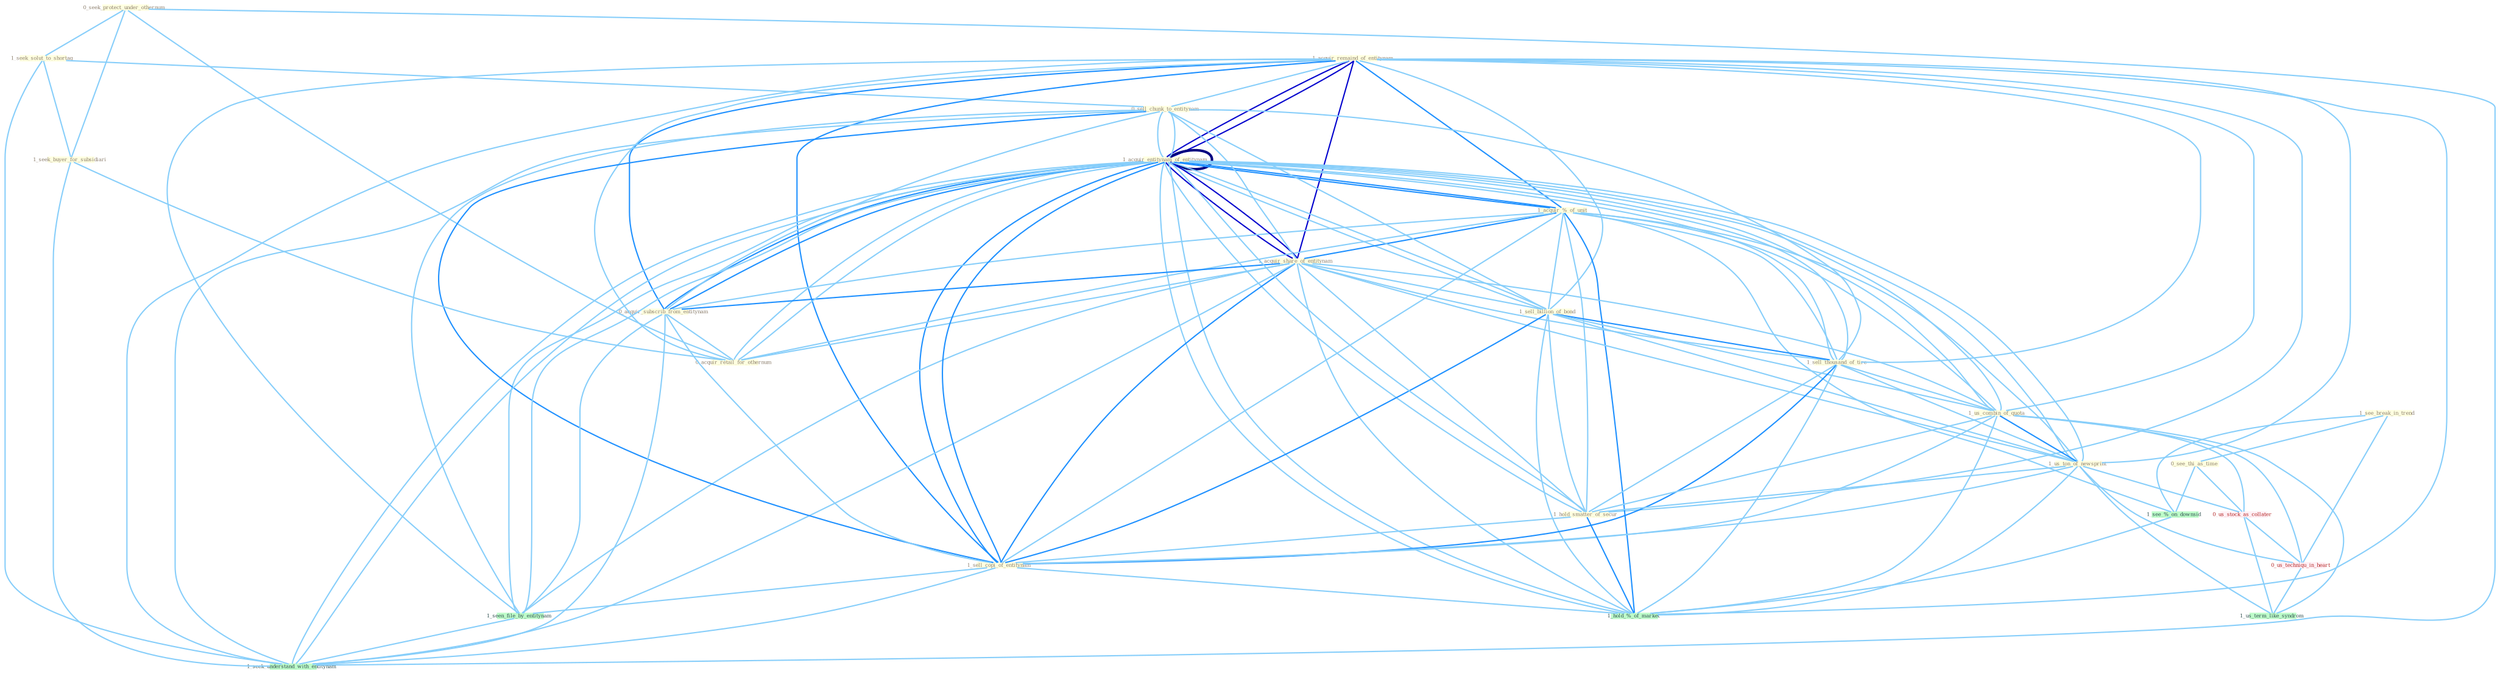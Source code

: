 Graph G{ 
    node
    [shape=polygon,style=filled,width=.5,height=.06,color="#BDFCC9",fixedsize=true,fontsize=4,
    fontcolor="#2f4f4f"];
    {node
    [color="#ffffe0", fontcolor="#8b7d6b"] "0_seek_protect_under_othernum " "1_seek_solut_to_shortag " "1_acquir_remaind_of_entitynam " "1_see_break_in_trend " "1_acquir_entitynam_of_entitynam " "1_acquir_%_of_unit " "1_acquir_share_of_entitynam " "1_sell_billion_of_bond " "1_sell_thousand_of_tire " "0_see_thi_as_time " "0_sell_chunk_to_entitynam " "1_us_combin_of_quota " "1_us_ton_of_newsprint " "1_seek_buyer_for_subsidiari " "0_acquir_subscrib_from_entitynam " "1_hold_smatter_of_secur " "0_acquir_retail_for_othernum " "1_sell_copi_of_entitynam "}
{node [color="#fff0f5", fontcolor="#b22222"] "0_us_stock_as_collater " "0_us_techniqu_in_heart "}
edge [color="#B0E2FF"];

	"0_seek_protect_under_othernum " -- "1_seek_solut_to_shortag " [w="1", color="#87cefa" ];
	"0_seek_protect_under_othernum " -- "1_seek_buyer_for_subsidiari " [w="1", color="#87cefa" ];
	"0_seek_protect_under_othernum " -- "0_acquir_retail_for_othernum " [w="1", color="#87cefa" ];
	"0_seek_protect_under_othernum " -- "1_seek_understand_with_entitynam " [w="1", color="#87cefa" ];
	"1_seek_solut_to_shortag " -- "0_sell_chunk_to_entitynam " [w="1", color="#87cefa" ];
	"1_seek_solut_to_shortag " -- "1_seek_buyer_for_subsidiari " [w="1", color="#87cefa" ];
	"1_seek_solut_to_shortag " -- "1_seek_understand_with_entitynam " [w="1", color="#87cefa" ];
	"1_acquir_remaind_of_entitynam " -- "1_acquir_entitynam_of_entitynam " [w="3", color="#0000cd" , len=0.6];
	"1_acquir_remaind_of_entitynam " -- "1_acquir_%_of_unit " [w="2", color="#1e90ff" , len=0.8];
	"1_acquir_remaind_of_entitynam " -- "1_acquir_share_of_entitynam " [w="3", color="#0000cd" , len=0.6];
	"1_acquir_remaind_of_entitynam " -- "1_sell_billion_of_bond " [w="1", color="#87cefa" ];
	"1_acquir_remaind_of_entitynam " -- "1_sell_thousand_of_tire " [w="1", color="#87cefa" ];
	"1_acquir_remaind_of_entitynam " -- "0_sell_chunk_to_entitynam " [w="1", color="#87cefa" ];
	"1_acquir_remaind_of_entitynam " -- "1_us_combin_of_quota " [w="1", color="#87cefa" ];
	"1_acquir_remaind_of_entitynam " -- "1_us_ton_of_newsprint " [w="1", color="#87cefa" ];
	"1_acquir_remaind_of_entitynam " -- "0_acquir_subscrib_from_entitynam " [w="2", color="#1e90ff" , len=0.8];
	"1_acquir_remaind_of_entitynam " -- "1_hold_smatter_of_secur " [w="1", color="#87cefa" ];
	"1_acquir_remaind_of_entitynam " -- "0_acquir_retail_for_othernum " [w="1", color="#87cefa" ];
	"1_acquir_remaind_of_entitynam " -- "1_sell_copi_of_entitynam " [w="2", color="#1e90ff" , len=0.8];
	"1_acquir_remaind_of_entitynam " -- "1_seen_file_by_entitynam " [w="1", color="#87cefa" ];
	"1_acquir_remaind_of_entitynam " -- "1_seek_understand_with_entitynam " [w="1", color="#87cefa" ];
	"1_acquir_remaind_of_entitynam " -- "1_acquir_entitynam_of_entitynam " [w="3", color="#0000cd" , len=0.6];
	"1_acquir_remaind_of_entitynam " -- "1_hold_%_of_market " [w="1", color="#87cefa" ];
	"1_see_break_in_trend " -- "0_see_thi_as_time " [w="1", color="#87cefa" ];
	"1_see_break_in_trend " -- "0_us_techniqu_in_heart " [w="1", color="#87cefa" ];
	"1_see_break_in_trend " -- "1_see_%_on_downsid " [w="1", color="#87cefa" ];
	"1_acquir_entitynam_of_entitynam " -- "1_acquir_%_of_unit " [w="2", color="#1e90ff" , len=0.8];
	"1_acquir_entitynam_of_entitynam " -- "1_acquir_share_of_entitynam " [w="3", color="#0000cd" , len=0.6];
	"1_acquir_entitynam_of_entitynam " -- "1_sell_billion_of_bond " [w="1", color="#87cefa" ];
	"1_acquir_entitynam_of_entitynam " -- "1_sell_thousand_of_tire " [w="1", color="#87cefa" ];
	"1_acquir_entitynam_of_entitynam " -- "0_sell_chunk_to_entitynam " [w="1", color="#87cefa" ];
	"1_acquir_entitynam_of_entitynam " -- "1_us_combin_of_quota " [w="1", color="#87cefa" ];
	"1_acquir_entitynam_of_entitynam " -- "1_us_ton_of_newsprint " [w="1", color="#87cefa" ];
	"1_acquir_entitynam_of_entitynam " -- "0_acquir_subscrib_from_entitynam " [w="2", color="#1e90ff" , len=0.8];
	"1_acquir_entitynam_of_entitynam " -- "1_hold_smatter_of_secur " [w="1", color="#87cefa" ];
	"1_acquir_entitynam_of_entitynam " -- "0_acquir_retail_for_othernum " [w="1", color="#87cefa" ];
	"1_acquir_entitynam_of_entitynam " -- "1_sell_copi_of_entitynam " [w="2", color="#1e90ff" , len=0.8];
	"1_acquir_entitynam_of_entitynam " -- "1_seen_file_by_entitynam " [w="1", color="#87cefa" ];
	"1_acquir_entitynam_of_entitynam " -- "1_seek_understand_with_entitynam " [w="1", color="#87cefa" ];
	"1_acquir_entitynam_of_entitynam " -- "1_acquir_entitynam_of_entitynam " [w="4", style=bold, color="#000080", len=0.4];
	"1_acquir_entitynam_of_entitynam " -- "1_hold_%_of_market " [w="1", color="#87cefa" ];
	"1_acquir_%_of_unit " -- "1_acquir_share_of_entitynam " [w="2", color="#1e90ff" , len=0.8];
	"1_acquir_%_of_unit " -- "1_sell_billion_of_bond " [w="1", color="#87cefa" ];
	"1_acquir_%_of_unit " -- "1_sell_thousand_of_tire " [w="1", color="#87cefa" ];
	"1_acquir_%_of_unit " -- "1_us_combin_of_quota " [w="1", color="#87cefa" ];
	"1_acquir_%_of_unit " -- "1_us_ton_of_newsprint " [w="1", color="#87cefa" ];
	"1_acquir_%_of_unit " -- "0_acquir_subscrib_from_entitynam " [w="1", color="#87cefa" ];
	"1_acquir_%_of_unit " -- "1_hold_smatter_of_secur " [w="1", color="#87cefa" ];
	"1_acquir_%_of_unit " -- "0_acquir_retail_for_othernum " [w="1", color="#87cefa" ];
	"1_acquir_%_of_unit " -- "1_sell_copi_of_entitynam " [w="1", color="#87cefa" ];
	"1_acquir_%_of_unit " -- "1_acquir_entitynam_of_entitynam " [w="2", color="#1e90ff" , len=0.8];
	"1_acquir_%_of_unit " -- "1_see_%_on_downsid " [w="1", color="#87cefa" ];
	"1_acquir_%_of_unit " -- "1_hold_%_of_market " [w="2", color="#1e90ff" , len=0.8];
	"1_acquir_share_of_entitynam " -- "1_sell_billion_of_bond " [w="1", color="#87cefa" ];
	"1_acquir_share_of_entitynam " -- "1_sell_thousand_of_tire " [w="1", color="#87cefa" ];
	"1_acquir_share_of_entitynam " -- "0_sell_chunk_to_entitynam " [w="1", color="#87cefa" ];
	"1_acquir_share_of_entitynam " -- "1_us_combin_of_quota " [w="1", color="#87cefa" ];
	"1_acquir_share_of_entitynam " -- "1_us_ton_of_newsprint " [w="1", color="#87cefa" ];
	"1_acquir_share_of_entitynam " -- "0_acquir_subscrib_from_entitynam " [w="2", color="#1e90ff" , len=0.8];
	"1_acquir_share_of_entitynam " -- "1_hold_smatter_of_secur " [w="1", color="#87cefa" ];
	"1_acquir_share_of_entitynam " -- "0_acquir_retail_for_othernum " [w="1", color="#87cefa" ];
	"1_acquir_share_of_entitynam " -- "1_sell_copi_of_entitynam " [w="2", color="#1e90ff" , len=0.8];
	"1_acquir_share_of_entitynam " -- "1_seen_file_by_entitynam " [w="1", color="#87cefa" ];
	"1_acquir_share_of_entitynam " -- "1_seek_understand_with_entitynam " [w="1", color="#87cefa" ];
	"1_acquir_share_of_entitynam " -- "1_acquir_entitynam_of_entitynam " [w="3", color="#0000cd" , len=0.6];
	"1_acquir_share_of_entitynam " -- "1_hold_%_of_market " [w="1", color="#87cefa" ];
	"1_sell_billion_of_bond " -- "1_sell_thousand_of_tire " [w="2", color="#1e90ff" , len=0.8];
	"1_sell_billion_of_bond " -- "0_sell_chunk_to_entitynam " [w="1", color="#87cefa" ];
	"1_sell_billion_of_bond " -- "1_us_combin_of_quota " [w="1", color="#87cefa" ];
	"1_sell_billion_of_bond " -- "1_us_ton_of_newsprint " [w="1", color="#87cefa" ];
	"1_sell_billion_of_bond " -- "1_hold_smatter_of_secur " [w="1", color="#87cefa" ];
	"1_sell_billion_of_bond " -- "1_sell_copi_of_entitynam " [w="2", color="#1e90ff" , len=0.8];
	"1_sell_billion_of_bond " -- "1_acquir_entitynam_of_entitynam " [w="1", color="#87cefa" ];
	"1_sell_billion_of_bond " -- "1_hold_%_of_market " [w="1", color="#87cefa" ];
	"1_sell_thousand_of_tire " -- "0_sell_chunk_to_entitynam " [w="1", color="#87cefa" ];
	"1_sell_thousand_of_tire " -- "1_us_combin_of_quota " [w="1", color="#87cefa" ];
	"1_sell_thousand_of_tire " -- "1_us_ton_of_newsprint " [w="1", color="#87cefa" ];
	"1_sell_thousand_of_tire " -- "1_hold_smatter_of_secur " [w="1", color="#87cefa" ];
	"1_sell_thousand_of_tire " -- "1_sell_copi_of_entitynam " [w="2", color="#1e90ff" , len=0.8];
	"1_sell_thousand_of_tire " -- "1_acquir_entitynam_of_entitynam " [w="1", color="#87cefa" ];
	"1_sell_thousand_of_tire " -- "1_hold_%_of_market " [w="1", color="#87cefa" ];
	"0_see_thi_as_time " -- "0_us_stock_as_collater " [w="1", color="#87cefa" ];
	"0_see_thi_as_time " -- "1_see_%_on_downsid " [w="1", color="#87cefa" ];
	"0_sell_chunk_to_entitynam " -- "0_acquir_subscrib_from_entitynam " [w="1", color="#87cefa" ];
	"0_sell_chunk_to_entitynam " -- "1_sell_copi_of_entitynam " [w="2", color="#1e90ff" , len=0.8];
	"0_sell_chunk_to_entitynam " -- "1_seen_file_by_entitynam " [w="1", color="#87cefa" ];
	"0_sell_chunk_to_entitynam " -- "1_seek_understand_with_entitynam " [w="1", color="#87cefa" ];
	"0_sell_chunk_to_entitynam " -- "1_acquir_entitynam_of_entitynam " [w="1", color="#87cefa" ];
	"1_us_combin_of_quota " -- "1_us_ton_of_newsprint " [w="2", color="#1e90ff" , len=0.8];
	"1_us_combin_of_quota " -- "1_hold_smatter_of_secur " [w="1", color="#87cefa" ];
	"1_us_combin_of_quota " -- "1_sell_copi_of_entitynam " [w="1", color="#87cefa" ];
	"1_us_combin_of_quota " -- "0_us_stock_as_collater " [w="1", color="#87cefa" ];
	"1_us_combin_of_quota " -- "1_acquir_entitynam_of_entitynam " [w="1", color="#87cefa" ];
	"1_us_combin_of_quota " -- "0_us_techniqu_in_heart " [w="1", color="#87cefa" ];
	"1_us_combin_of_quota " -- "1_us_term_like_syndrom " [w="1", color="#87cefa" ];
	"1_us_combin_of_quota " -- "1_hold_%_of_market " [w="1", color="#87cefa" ];
	"1_us_ton_of_newsprint " -- "1_hold_smatter_of_secur " [w="1", color="#87cefa" ];
	"1_us_ton_of_newsprint " -- "1_sell_copi_of_entitynam " [w="1", color="#87cefa" ];
	"1_us_ton_of_newsprint " -- "0_us_stock_as_collater " [w="1", color="#87cefa" ];
	"1_us_ton_of_newsprint " -- "1_acquir_entitynam_of_entitynam " [w="1", color="#87cefa" ];
	"1_us_ton_of_newsprint " -- "0_us_techniqu_in_heart " [w="1", color="#87cefa" ];
	"1_us_ton_of_newsprint " -- "1_us_term_like_syndrom " [w="1", color="#87cefa" ];
	"1_us_ton_of_newsprint " -- "1_hold_%_of_market " [w="1", color="#87cefa" ];
	"1_seek_buyer_for_subsidiari " -- "0_acquir_retail_for_othernum " [w="1", color="#87cefa" ];
	"1_seek_buyer_for_subsidiari " -- "1_seek_understand_with_entitynam " [w="1", color="#87cefa" ];
	"0_acquir_subscrib_from_entitynam " -- "0_acquir_retail_for_othernum " [w="1", color="#87cefa" ];
	"0_acquir_subscrib_from_entitynam " -- "1_sell_copi_of_entitynam " [w="1", color="#87cefa" ];
	"0_acquir_subscrib_from_entitynam " -- "1_seen_file_by_entitynam " [w="1", color="#87cefa" ];
	"0_acquir_subscrib_from_entitynam " -- "1_seek_understand_with_entitynam " [w="1", color="#87cefa" ];
	"0_acquir_subscrib_from_entitynam " -- "1_acquir_entitynam_of_entitynam " [w="2", color="#1e90ff" , len=0.8];
	"1_hold_smatter_of_secur " -- "1_sell_copi_of_entitynam " [w="1", color="#87cefa" ];
	"1_hold_smatter_of_secur " -- "1_acquir_entitynam_of_entitynam " [w="1", color="#87cefa" ];
	"1_hold_smatter_of_secur " -- "1_hold_%_of_market " [w="2", color="#1e90ff" , len=0.8];
	"0_acquir_retail_for_othernum " -- "1_acquir_entitynam_of_entitynam " [w="1", color="#87cefa" ];
	"1_sell_copi_of_entitynam " -- "1_seen_file_by_entitynam " [w="1", color="#87cefa" ];
	"1_sell_copi_of_entitynam " -- "1_seek_understand_with_entitynam " [w="1", color="#87cefa" ];
	"1_sell_copi_of_entitynam " -- "1_acquir_entitynam_of_entitynam " [w="2", color="#1e90ff" , len=0.8];
	"1_sell_copi_of_entitynam " -- "1_hold_%_of_market " [w="1", color="#87cefa" ];
	"1_seen_file_by_entitynam " -- "1_seek_understand_with_entitynam " [w="1", color="#87cefa" ];
	"1_seen_file_by_entitynam " -- "1_acquir_entitynam_of_entitynam " [w="1", color="#87cefa" ];
	"0_us_stock_as_collater " -- "0_us_techniqu_in_heart " [w="1", color="#87cefa" ];
	"0_us_stock_as_collater " -- "1_us_term_like_syndrom " [w="1", color="#87cefa" ];
	"1_seek_understand_with_entitynam " -- "1_acquir_entitynam_of_entitynam " [w="1", color="#87cefa" ];
	"1_acquir_entitynam_of_entitynam " -- "1_hold_%_of_market " [w="1", color="#87cefa" ];
	"0_us_techniqu_in_heart " -- "1_us_term_like_syndrom " [w="1", color="#87cefa" ];
	"1_see_%_on_downsid " -- "1_hold_%_of_market " [w="1", color="#87cefa" ];
}